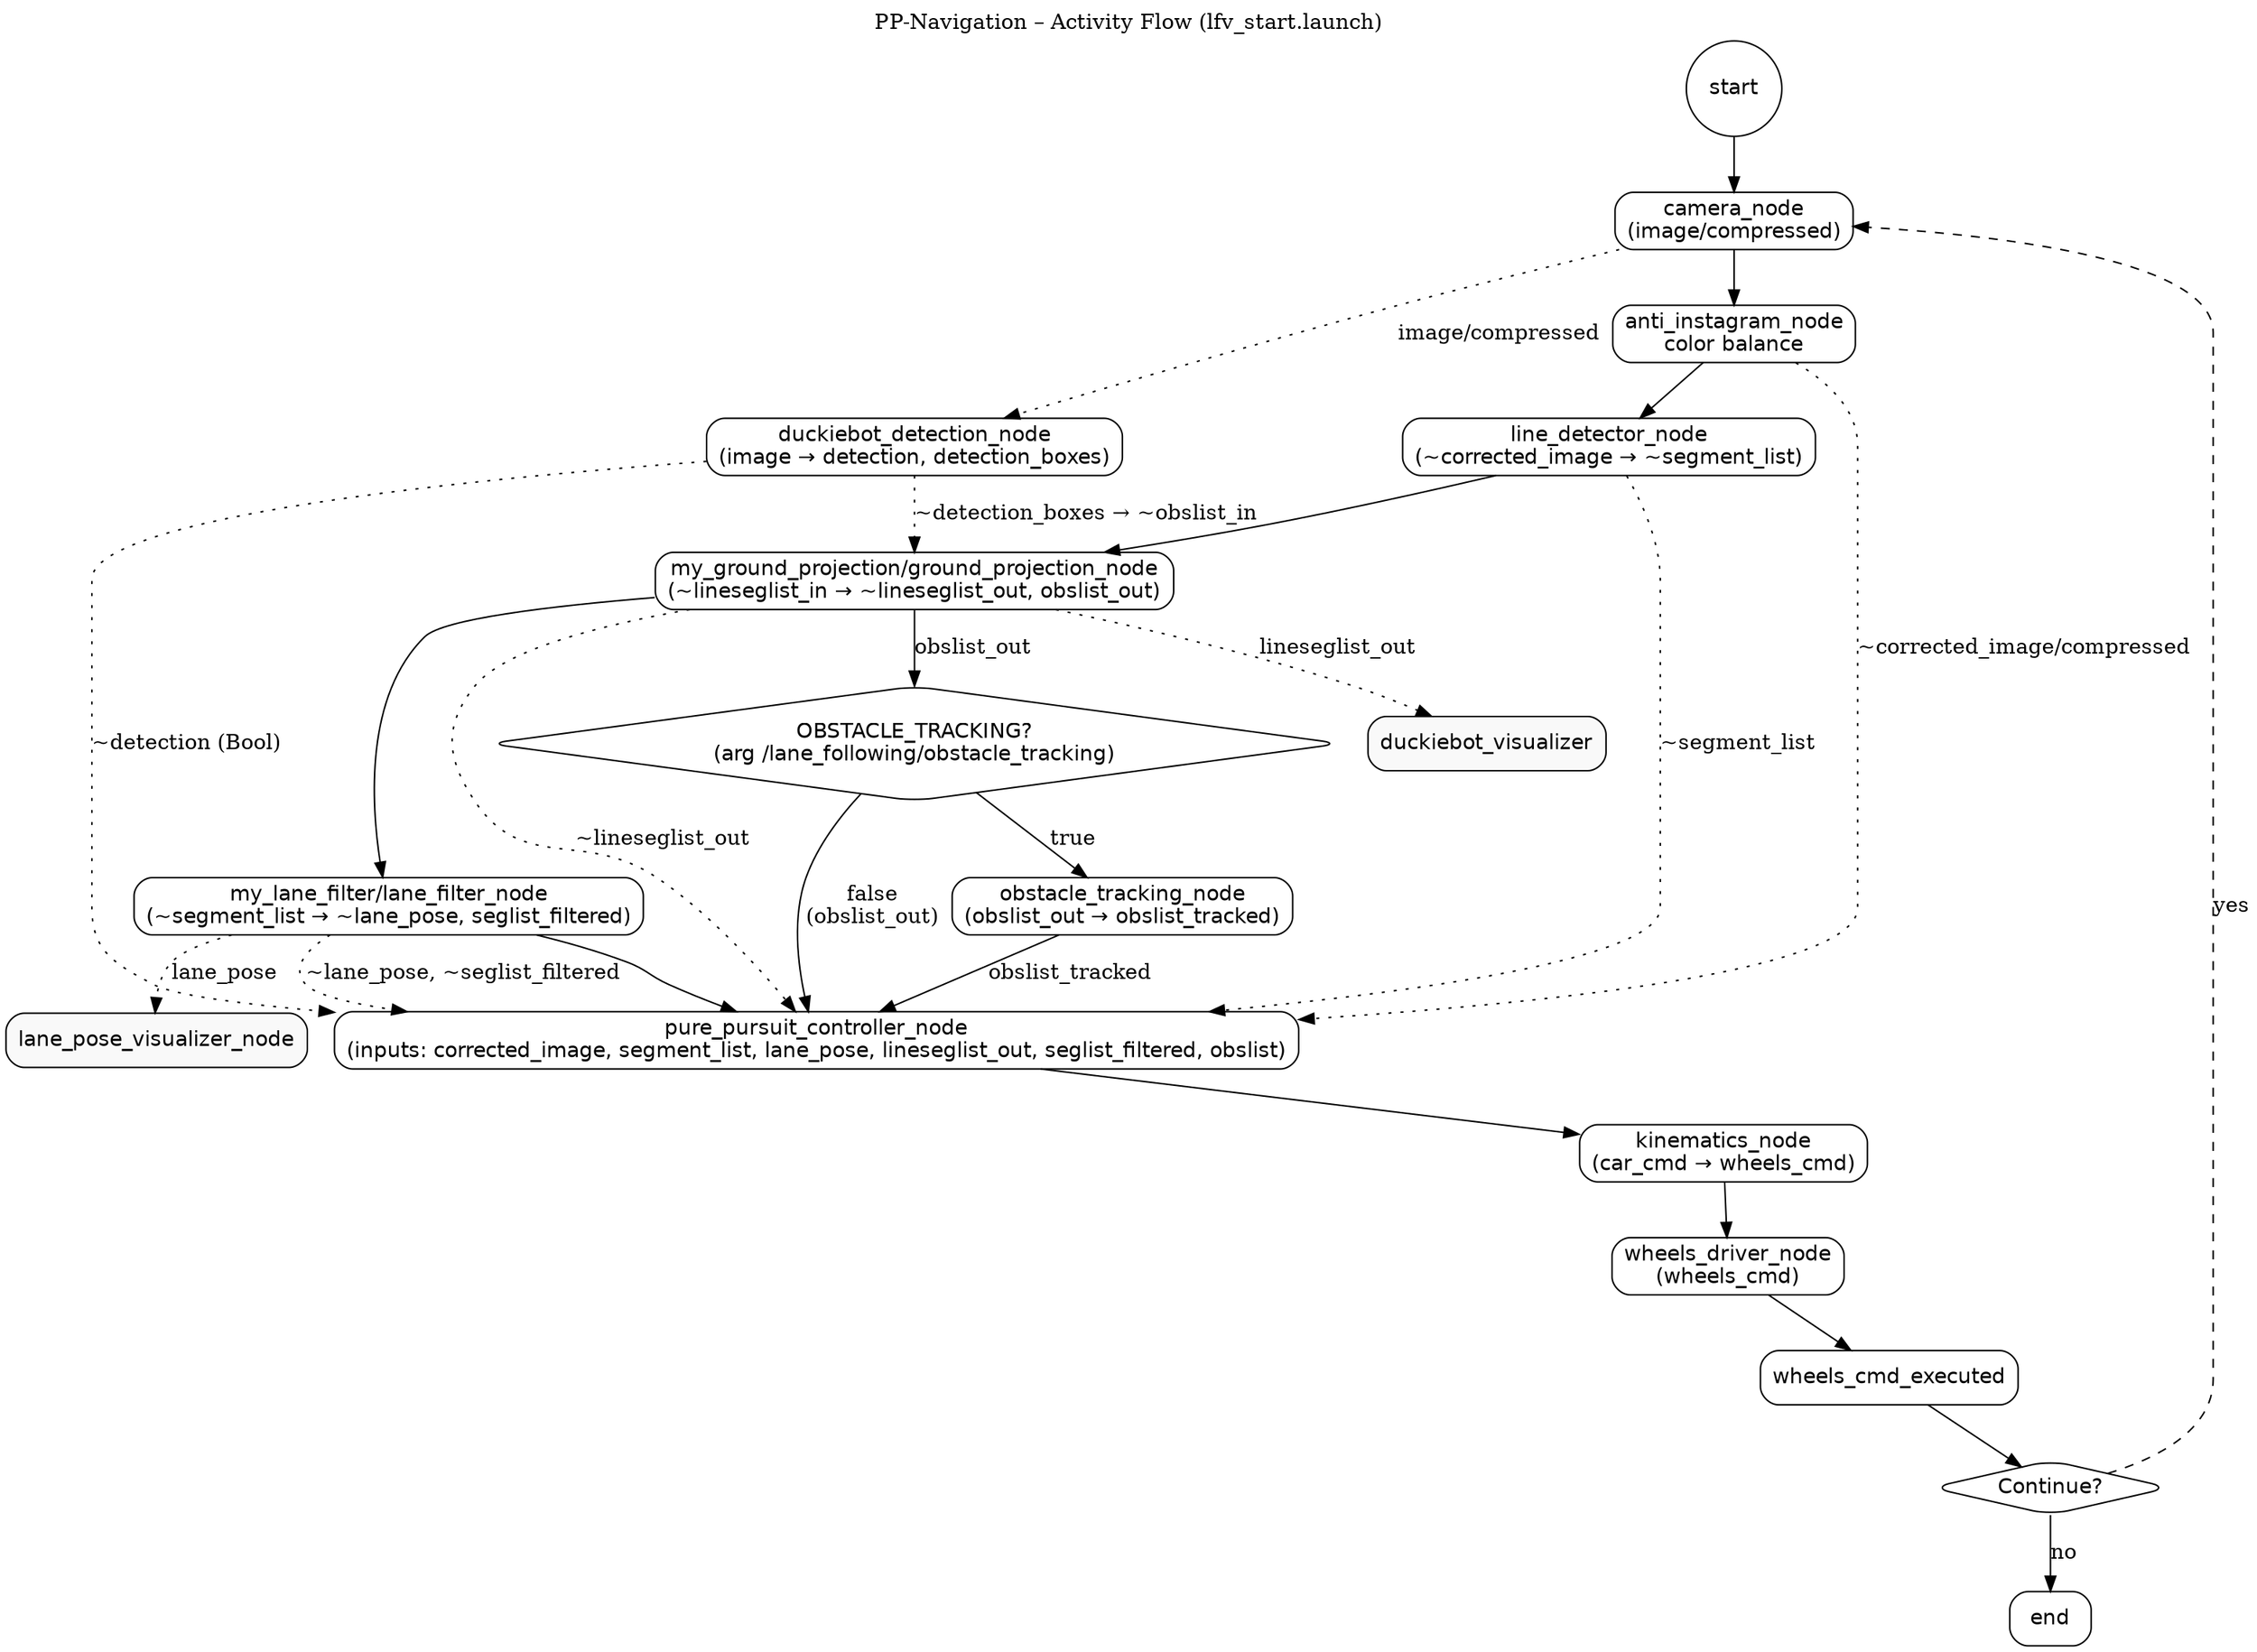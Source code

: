 // PP-Navigation focused activity flow derived from pure_pursuit_lfv/launch/lfv_start.launch

digraph PPNavigationFlow {
  rankdir=TB;
  labelloc=t;
  label="PP-Navigation – Activity Flow (lfv_start.launch)";
  node [shape=box, style="rounded,filled", fillcolor=white, fontname=Helvetica];

  start   [shape=circle, label="start"]
  cam     [label="camera_node\n(image/compressed)"]
  ai      [label="anti_instagram_node\ncolor balance"]
  ld      [label="line_detector_node\n(~corrected_image → ~segment_list)"]

  // Custom GP/LF variants used by pp-navigation
  mygp    [label="my_ground_projection/ground_projection_node\n(~lineseglist_in → ~lineseglist_out, obslist_out)"]
  mylf    [label="my_lane_filter/lane_filter_node\n(~segment_list → ~lane_pose, seglist_filtered)"]

  // Perception for obstacles
  dbdet   [label="duckiebot_detection_node\n(image → detection, detection_boxes)"]
  obstrk  [label="obstacle_tracking_node\n(obslist_out → obslist_tracked)"]
  useOT   [shape=diamond, label="OBSTACLE_TRACKING?\n(arg /lane_following/obstacle_tracking)"]

  // Controller and actuation
  pp      [label="pure_pursuit_controller_node\n(inputs: corrected_image, segment_list, lane_pose, lineseglist_out, seglist_filtered, obslist)"]
  kin     [label="kinematics_node\n(car_cmd → wheels_cmd)"]
  motor   [label="wheels_driver_node\n(wheels_cmd)"]
  execd   [label="wheels_cmd_executed"]
  loop    [shape=diamond, label="Continue?"]

  // Visualization (optional)
  viz1    [label="duckiebot_visualizer", fillcolor="#f9f9f9"]
  viz2    [label="lane_pose_visualizer_node", fillcolor="#f9f9f9"]

  // Main lane following pipeline
  start -> cam -> ai -> ld -> mygp -> mylf -> pp -> kin -> motor -> execd -> loop
  loop -> cam [label="yes", style=dashed]
  loop -> end [label="no"]

  // Topic level hints (dotted auxiliary feeds into PP)
  ai -> pp   [label="~corrected_image/compressed", style=dotted]
  ld -> pp   [label="~segment_list", style=dotted]
  mygp -> pp [label="~lineseglist_out", style=dotted]
  mylf -> pp [label="~lane_pose, ~seglist_filtered", style=dotted]

  // Obstacle perception and fusion
  cam -> dbdet [style=dotted, label="image/compressed"]
  dbdet -> mygp [label="~detection_boxes → ~obslist_in", style=dotted]
  dbdet -> pp   [label="~detection (Bool)", style=dotted]

  mygp -> useOT [label="obslist_out"]
  useOT -> obstrk [label="true"]
  useOT -> pp    [label="false\n(obslist_out)"]
  obstrk -> pp   [label="obslist_tracked"]

  // Visualization subscribers
  mygp -> viz1   [label="lineseglist_out", style=dotted]
  mylf -> viz2   [label="lane_pose", style=dotted]

  // Notes:
  // - pp publishes car_cmd remapped to lane_controller_node/car_cmd; kinematics_node subscribes to that.
  // - Many topics are node-private (~); at runtime they are remapped by lfv_start.launch under /<veh>/ namespace.
}

